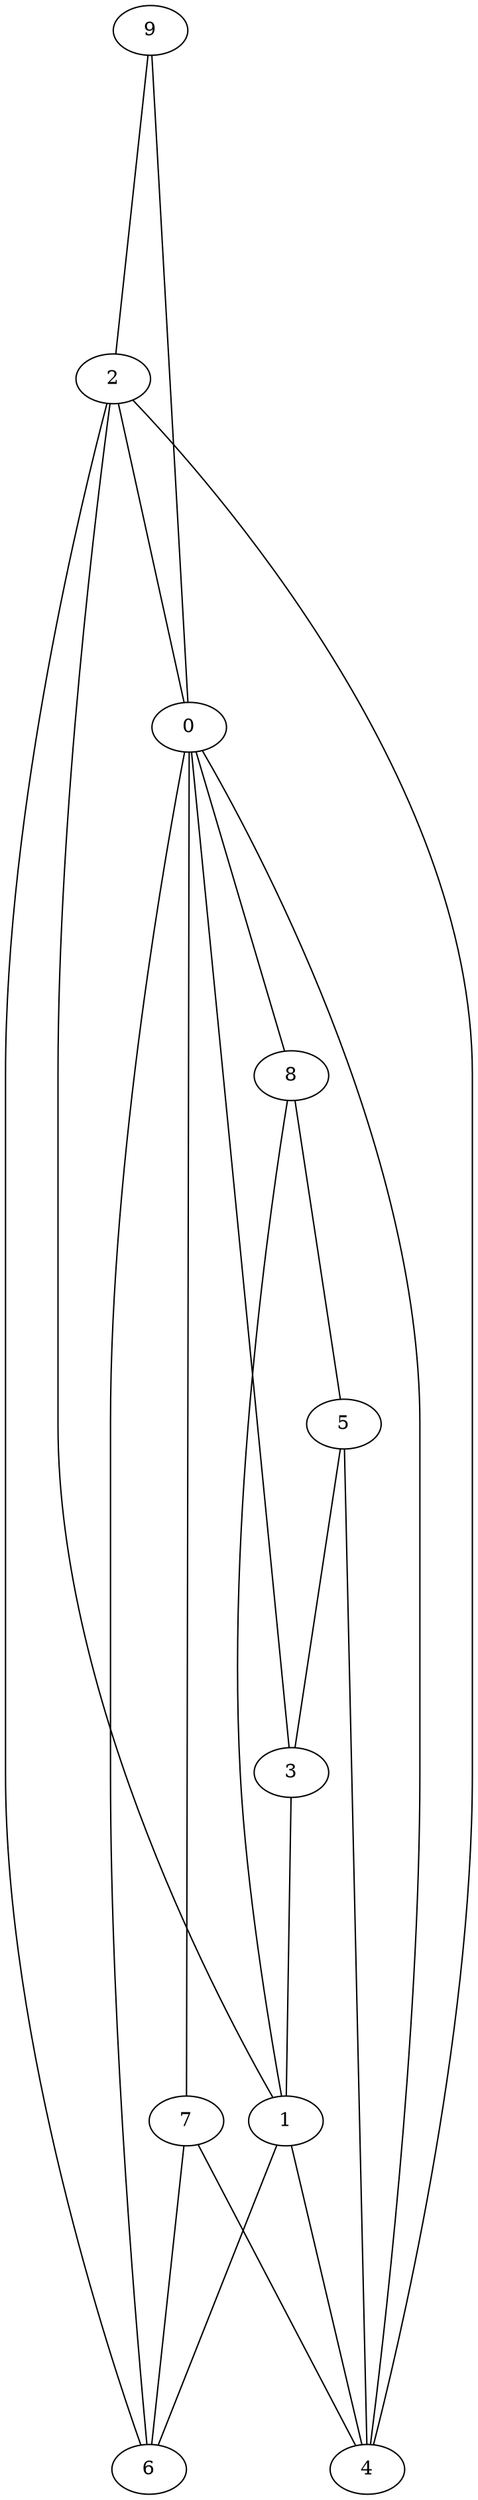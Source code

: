 digraph world {

	graph [ranksep=3, root="0"];
	2 -> 0 [label="", arrowhead=none];
	2 -> 1 [label="", arrowhead=none];
	3 -> 0 [label="", arrowhead=none];
	3 -> 1 [label="", arrowhead=none];
	4 -> 0 [label="", arrowhead=none];
	4 -> 2 [label="", arrowhead=none];
	5 -> 4 [label="", arrowhead=none];
	5 -> 3 [label="", arrowhead=none];
	6 -> 2 [label="", arrowhead=none];
	6 -> 0 [label="", arrowhead=none];
	7 -> 6 [label="", arrowhead=none];
	7 -> 4 [label="", arrowhead=none];
	8 -> 1 [label="", arrowhead=none];
	8 -> 5 [label="", arrowhead=none];
	9 -> 2 [label="", arrowhead=none];
	9 -> 0 [label="", arrowhead=none];
	0 -> 8 [label="", arrowhead=none];
	0 -> 7 [label="", arrowhead=none];
	1 -> 4 [label="", arrowhead=none];
	1 -> 6 [label="", arrowhead=none];
}
